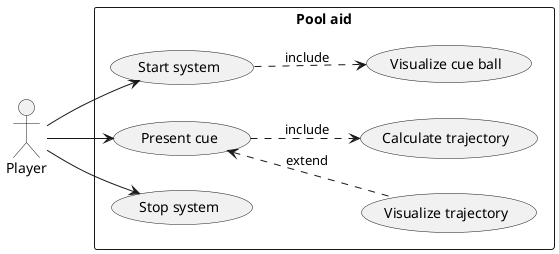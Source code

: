 @startuml

left to right direction

rectangle pool as "Pool aid" {
    
    usecase start as "Start system"

    usecase visualize_ball as "Visualize cue ball"

    usecase visualize_trajectory as "Visualize trajectory"

    usecase pool_cue as "Present cue"

    usecase calc_trajectory as "Calculate trajectory"

    usecase stop as "Stop system"
}

actor Player

Player --> start

Player --> pool_cue

start ..> visualize_ball : "include"

pool_cue ..> calc_trajectory : "include"

pool_cue <..  visualize_trajectory : "extend"

Player --> stop


@enduml